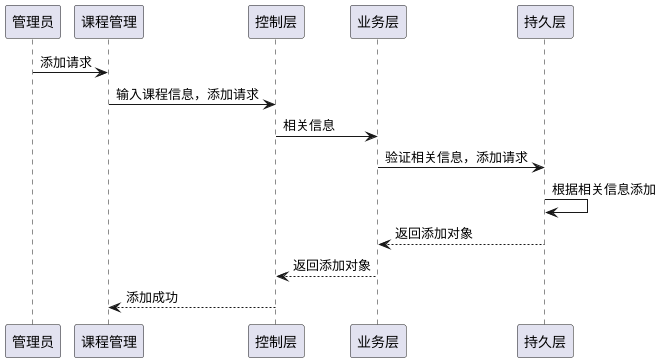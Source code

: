 @startuml
管理员 -> 课程管理: 添加请求
课程管理 -> 控制层: 输入课程信息，添加请求
控制层 -> 业务层: 相关信息
业务层-> 持久层: 验证相关信息，添加请求
持久层->持久层: 根据相关信息添加
持久层--> 业务层: 返回添加对象
业务层-->控制层: 返回添加对象
控制层-->课程管理: 添加成功
@enduml